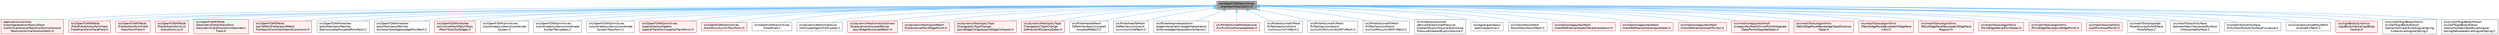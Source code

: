 digraph "src/OpenFOAM/primitives/transform/transform.H"
{
 // LATEX_PDF_SIZE
  bgcolor="transparent";
  edge [fontname=Helvetica,fontsize=10,labelfontname=Helvetica,labelfontsize=10];
  node [fontname=Helvetica,fontsize=10,shape=box,height=0.2,width=0.4];
  Node1 [id="Node000001",label="src/OpenFOAM/primitives\l/transform/transform.H",height=0.2,width=0.4,color="gray40", fillcolor="grey60", style="filled", fontcolor="black",tooltip="3D tensor transformation operations."];
  Node1 -> Node2 [id="edge1_Node000001_Node000002",dir="back",color="steelblue1",style="solid",tooltip=" "];
  Node2 [id="Node000002",label="applications/utilities\l/mesh/generation/foamyMesh\l/conformalVoronoiMesh/conformalVoronoi\lMesh/conformalVoronoiMesh.H",height=0.2,width=0.4,color="red", fillcolor="#FFF0F0", style="filled",URL="$conformalVoronoiMesh_8H.html",tooltip=" "];
  Node1 -> Node17 [id="edge2_Node000001_Node000017",dir="back",color="steelblue1",style="solid",tooltip=" "];
  Node17 [id="Node000017",label="src/OpenFOAM/fields\l/FieldFields/transformField\lField/transformFieldField.H",height=0.2,width=0.4,color="red", fillcolor="#FFF0F0", style="filled",URL="$transformFieldField_8H.html",tooltip="transformFieldField Spatial transformation functions for FieldField."];
  Node1 -> Node20 [id="edge3_Node000001_Node000020",dir="back",color="steelblue1",style="solid",tooltip=" "];
  Node20 [id="Node000020",label="src/OpenFOAM/fields\l/Fields/transformField\l/transformField.H",height=0.2,width=0.4,color="red", fillcolor="#FFF0F0", style="filled",URL="$transformField_8H.html",tooltip="Spatial transformation functions for primitive fields."];
  Node1 -> Node61 [id="edge4_Node000001_Node000061",dir="back",color="steelblue1",style="solid",tooltip=" "];
  Node61 [id="Node000061",label="src/OpenFOAM/fields\l/Fields/transformList\l/transformList.H",height=0.2,width=0.4,color="red", fillcolor="#FFF0F0", style="filled",URL="$transformList_8H.html",tooltip="Spatial transformation functions for list of values and primitive fields."];
  Node1 -> Node499 [id="edge5_Node000001_Node000499",dir="back",color="steelblue1",style="solid",tooltip=" "];
  Node499 [id="Node000499",label="src/OpenFOAM/fields\l/GeometricFields/transform\lGeometricField/transformGeometric\lField.H",height=0.2,width=0.4,color="red", fillcolor="#FFF0F0", style="filled",URL="$transformGeometricField_8H.html",tooltip="Spatial transformation functions for GeometricField."];
  Node1 -> Node501 [id="edge6_Node000001_Node000501",dir="back",color="steelblue1",style="solid",tooltip=" "];
  Node501 [id="Node000501",label="src/OpenFOAM/fields\l/pointPatchFields/pointPatch\lField/pointConstraint/pointConstraint.H",height=0.2,width=0.4,color="red", fillcolor="#FFF0F0", style="filled",URL="$pointConstraint_8H.html",tooltip=" "];
  Node1 -> Node560 [id="edge7_Node000001_Node000560",dir="back",color="steelblue1",style="solid",tooltip=" "];
  Node560 [id="Node000560",label="src/OpenFOAM/meshes\l/polyMesh/polyPatches\l/basic/coupled/coupledPolyPatch.C",height=0.2,width=0.4,color="grey40", fillcolor="white", style="filled",URL="$coupledPolyPatch_8C.html",tooltip=" "];
  Node1 -> Node561 [id="edge8_Node000001_Node000561",dir="back",color="steelblue1",style="solid",tooltip=" "];
  Node561 [id="Node000561",label="src/OpenFOAM/meshes\l/polyMesh/polyPatches\l/constraint/wedge/wedgePolyPatch.C",height=0.2,width=0.4,color="grey40", fillcolor="white", style="filled",URL="$wedgePolyPatch_8C.html",tooltip=" "];
  Node1 -> Node562 [id="edge9_Node000001_Node000562",dir="back",color="steelblue1",style="solid",tooltip=" "];
  Node562 [id="Node000562",label="src/OpenFOAM/meshes\l/primitiveMesh/PatchTools\l/PatchToolsSortEdges.C",height=0.2,width=0.4,color="red", fillcolor="#FFF0F0", style="filled",URL="$PatchToolsSortEdges_8C.html",tooltip=" "];
  Node1 -> Node564 [id="edge10_Node000001_Node000564",dir="back",color="steelblue1",style="solid",tooltip=" "];
  Node564 [id="Node000564",label="src/OpenFOAM/primitives\l/coordinate/systems/coordinate\lSystem.C",height=0.2,width=0.4,color="grey40", fillcolor="white", style="filled",URL="$coordinateSystem_8C.html",tooltip=" "];
  Node1 -> Node565 [id="edge11_Node000001_Node000565",dir="back",color="steelblue1",style="solid",tooltip=" "];
  Node565 [id="Node000565",label="src/OpenFOAM/primitives\l/coordinate/systems/coordinate\lSystemTemplates.C",height=0.2,width=0.4,color="grey40", fillcolor="white", style="filled",URL="$coordinateSystemTemplates_8C.html",tooltip=" "];
  Node1 -> Node566 [id="edge12_Node000001_Node000566",dir="back",color="steelblue1",style="solid",tooltip=" "];
  Node566 [id="Node000566",label="src/OpenFOAM/primitives\l/coordinate/systems/coordinate\lSystemTransform.C",height=0.2,width=0.4,color="grey40", fillcolor="white", style="filled",URL="$coordinateSystemTransform_8C.html",tooltip=" "];
  Node1 -> Node567 [id="edge13_Node000001_Node000567",dir="back",color="steelblue1",style="solid",tooltip=" "];
  Node567 [id="Node000567",label="src/OpenFOAM/primitives\l/spatialVectorAlgebra\l/spatialTransform/spatialTransformI.H",height=0.2,width=0.4,color="red", fillcolor="#FFF0F0", style="filled",URL="$spatialTransformI_8H.html",tooltip=" "];
  Node1 -> Node682 [id="edge14_Node000001_Node000682",dir="back",color="steelblue1",style="solid",tooltip=" "];
  Node682 [id="Node000682",label="src/OpenFOAM/primitives\l/transform/symmTransform.H",height=0.2,width=0.4,color="red", fillcolor="#FFF0F0", style="filled",URL="$symmTransform_8H.html",tooltip="3D symmetric tensor transformation operations."];
  Node1 -> Node690 [id="edge15_Node000001_Node000690",dir="back",color="steelblue1",style="solid",tooltip=" "];
  Node690 [id="Node000690",label="src/OpenFOAM/primitives\l/triad/triad.C",height=0.2,width=0.4,color="grey40", fillcolor="white", style="filled",URL="$triad_8C.html",tooltip=" "];
  Node1 -> Node691 [id="edge16_Node000001_Node000691",dir="back",color="steelblue1",style="solid",tooltip=" "];
  Node691 [id="Node000691",label="src/dynamicMesh/meshCut\l/cellLooper/geomCellLooper.C",height=0.2,width=0.4,color="grey40", fillcolor="white", style="filled",URL="$geomCellLooper_8C.html",tooltip=" "];
  Node1 -> Node692 [id="edge17_Node000001_Node000692",dir="back",color="steelblue1",style="solid",tooltip=" "];
  Node692 [id="Node000692",label="src/dynamicMesh/motionSolvers\l/displacement/layeredSolver\l/pointEdgeStructuredWalkI.H",height=0.2,width=0.4,color="red", fillcolor="#FFF0F0", style="filled",URL="$pointEdgeStructuredWalkI_8H.html",tooltip=" "];
  Node1 -> Node695 [id="edge18_Node000001_Node000695",dir="back",color="steelblue1",style="solid",tooltip=" "];
  Node695 [id="Node000695",label="src/dynamicMesh/pointPatch\lDist/externalPointEdgePointI.H",height=0.2,width=0.4,color="red", fillcolor="#FFF0F0", style="filled",URL="$externalPointEdgePointI_8H.html",tooltip=" "];
  Node1 -> Node699 [id="edge19_Node000001_Node000699",dir="back",color="steelblue1",style="solid",tooltip=" "];
  Node699 [id="Node000699",label="src/dynamicMesh/polyTopo\lChange/polyTopoChange\l/pointEdgeCollapse/pointEdgeCollapseI.H",height=0.2,width=0.4,color="red", fillcolor="#FFF0F0", style="filled",URL="$pointEdgeCollapseI_8H.html",tooltip=" "];
  Node1 -> Node703 [id="edge20_Node000001_Node000703",dir="back",color="steelblue1",style="solid",tooltip=" "];
  Node703 [id="Node000703",label="src/dynamicMesh/polyTopo\lChange/polyTopoChange\l/refinementDistanceDataI.H",height=0.2,width=0.4,color="red", fillcolor="#FFF0F0", style="filled",URL="$refinementDistanceDataI_8H.html",tooltip=" "];
  Node1 -> Node706 [id="edge21_Node000001_Node000706",dir="back",color="steelblue1",style="solid",tooltip=" "];
  Node706 [id="Node000706",label="src/finiteArea/faMesh\l/faPatches/basic/coupled\l/coupledFaPatch.C",height=0.2,width=0.4,color="grey40", fillcolor="white", style="filled",URL="$coupledFaPatch_8C.html",tooltip=" "];
  Node1 -> Node707 [id="edge22_Node000001_Node000707",dir="back",color="steelblue1",style="solid",tooltip=" "];
  Node707 [id="Node000707",label="src/finiteArea/faMesh\l/faPatches/constraint\l/cyclic/cyclicFaPatch.C",height=0.2,width=0.4,color="grey40", fillcolor="white", style="filled",URL="$cyclicFaPatch_8C.html",tooltip=" "];
  Node1 -> Node708 [id="edge23_Node000001_Node000708",dir="back",color="steelblue1",style="solid",tooltip=" "];
  Node708 [id="Node000708",label="src/finiteArea/interpolation\l/edgeInterpolation/edgeInterpolation\lScheme/edgeInterpolationScheme.C",height=0.2,width=0.4,color="grey40", fillcolor="white", style="filled",URL="$edgeInterpolationScheme_8C.html",tooltip=" "];
  Node1 -> Node709 [id="edge24_Node000001_Node000709",dir="back",color="steelblue1",style="solid",tooltip=" "];
  Node709 [id="Node000709",label="src/finiteVolume/finiteVolume\l/fvc/fvcSmooth/sweepDataI.H",height=0.2,width=0.4,color="red", fillcolor="#FFF0F0", style="filled",URL="$sweepDataI_8H.html",tooltip=" "];
  Node1 -> Node712 [id="edge25_Node000001_Node000712",dir="back",color="steelblue1",style="solid",tooltip=" "];
  Node712 [id="Node000712",label="src/finiteVolume/fvMesh\l/fvPatches/constraint\l/cyclic/cyclicFvPatch.C",height=0.2,width=0.4,color="grey40", fillcolor="white", style="filled",URL="$cyclicFvPatch_8C.html",tooltip=" "];
  Node1 -> Node713 [id="edge26_Node000001_Node000713",dir="back",color="steelblue1",style="solid",tooltip=" "];
  Node713 [id="Node000713",label="src/finiteVolume/fvMesh\l/fvPatches/constraint\l/cyclicACMI/cyclicACMIFvPatch.C",height=0.2,width=0.4,color="grey40", fillcolor="white", style="filled",URL="$cyclicACMIFvPatch_8C.html",tooltip=" "];
  Node1 -> Node714 [id="edge27_Node000001_Node000714",dir="back",color="steelblue1",style="solid",tooltip=" "];
  Node714 [id="Node000714",label="src/finiteVolume/fvMesh\l/fvPatches/constraint\l/cyclicAMI/cyclicAMIFvPatch.C",height=0.2,width=0.4,color="grey40", fillcolor="white", style="filled",URL="$cyclicAMIFvPatch_8C.html",tooltip=" "];
  Node1 -> Node715 [id="edge28_Node000001_Node000715",dir="back",color="steelblue1",style="solid",tooltip=" "];
  Node715 [id="Node000715",label="src/fvOptions/sources\l/derived/directionalPressure\lGradientExplicitSource/directional\lPressureGradientExplicitSource.C",height=0.2,width=0.4,color="grey40", fillcolor="white", style="filled",URL="$directionalPressureGradientExplicitSource_8C.html",tooltip=" "];
  Node1 -> Node167 [id="edge29_Node000001_Node000167",dir="back",color="steelblue1",style="solid",tooltip=" "];
  Node167 [id="Node000167",label="src/lagrangian/basic\l/particle/particle.C",height=0.2,width=0.4,color="grey40", fillcolor="white", style="filled",URL="$particle_8C.html",tooltip=" "];
  Node1 -> Node716 [id="edge30_Node000001_Node000716",dir="back",color="steelblue1",style="solid",tooltip=" "];
  Node716 [id="Node000716",label="src/mesh/blockMesh\l/blockMesh/blockMesh.C",height=0.2,width=0.4,color="grey40", fillcolor="white", style="filled",URL="$src_2mesh_2blockMesh_2blockMesh_2blockMesh_8C.html",tooltip=" "];
  Node1 -> Node717 [id="edge31_Node000001_Node000717",dir="back",color="steelblue1",style="solid",tooltip=" "];
  Node717 [id="Node000717",label="src/mesh/snappyHexMesh\l/meshRefinement/patchFaceOrientationI.H",height=0.2,width=0.4,color="red", fillcolor="#FFF0F0", style="filled",URL="$patchFaceOrientationI_8H.html",tooltip=" "];
  Node1 -> Node720 [id="edge32_Node000001_Node000720",dir="back",color="steelblue1",style="solid",tooltip=" "];
  Node720 [id="Node000720",label="src/mesh/snappyHexMesh\l/meshRefinement/transportDataI.H",height=0.2,width=0.4,color="red", fillcolor="#FFF0F0", style="filled",URL="$transportDataI_8H.html",tooltip=" "];
  Node1 -> Node723 [id="edge33_Node000001_Node000723",dir="back",color="steelblue1",style="solid",tooltip=" "];
  Node723 [id="Node000723",label="src/mesh/snappyHexMesh\l/meshRefinement/wallPointsI.H",height=0.2,width=0.4,color="red", fillcolor="#FFF0F0", style="filled",URL="$wallPointsI_8H.html",tooltip=" "];
  Node1 -> Node726 [id="edge34_Node000001_Node000726",dir="back",color="steelblue1",style="solid",tooltip=" "];
  Node726 [id="Node000726",label="src/mesh/snappyHexMesh\l/snappyHexMeshDriver/PointIntegrate\lData/PointIntegrateDataI.H",height=0.2,width=0.4,color="red", fillcolor="#FFF0F0", style="filled",URL="$PointIntegrateDataI_8H.html",tooltip=" "];
  Node1 -> Node728 [id="edge35_Node000001_Node000728",dir="back",color="steelblue1",style="solid",tooltip=" "];
  Node728 [id="Node000728",label="src/meshTools/algorithms\l/PatchEdgeFaceWave/edgeTopoDistance\lDataI.H",height=0.2,width=0.4,color="red", fillcolor="#FFF0F0", style="filled",URL="$edgeTopoDistanceDataI_8H.html",tooltip=" "];
  Node1 -> Node732 [id="edge36_Node000001_Node000732",dir="back",color="steelblue1",style="solid",tooltip=" "];
  Node732 [id="Node000732",label="src/meshTools/algorithms\l/PatchEdgeFaceWave/patchEdgeFace\lInfoI.H",height=0.2,width=0.4,color="red", fillcolor="#FFF0F0", style="filled",URL="$patchEdgeFaceInfoI_8H.html",tooltip=" "];
  Node1 -> Node735 [id="edge37_Node000001_Node000735",dir="back",color="steelblue1",style="solid",tooltip=" "];
  Node735 [id="Node000735",label="src/meshTools/algorithms\l/PatchEdgeFaceWave/patchEdgeFace\lRegionI.H",height=0.2,width=0.4,color="red", fillcolor="#FFF0F0", style="filled",URL="$patchEdgeFaceRegionI_8H.html",tooltip=" "];
  Node1 -> Node738 [id="edge38_Node000001_Node000738",dir="back",color="steelblue1",style="solid",tooltip=" "];
  Node738 [id="Node000738",label="src/meshTools/algorithms\l/PointEdgeWave/PointDataI.H",height=0.2,width=0.4,color="red", fillcolor="#FFF0F0", style="filled",URL="$PointDataI_8H.html",tooltip=" "];
  Node1 -> Node745 [id="edge39_Node000001_Node000745",dir="back",color="steelblue1",style="solid",tooltip=" "];
  Node745 [id="Node000745",label="src/meshTools/algorithms\l/PointEdgeWave/pointEdgePointI.H",height=0.2,width=0.4,color="red", fillcolor="#FFF0F0", style="filled",URL="$pointEdgePointI_8H.html",tooltip=" "];
  Node1 -> Node749 [id="edge40_Node000001_Node000749",dir="back",color="steelblue1",style="solid",tooltip=" "];
  Node749 [id="Node000749",label="src/meshTools/cellDist\l/wallPoint/wallPointI.H",height=0.2,width=0.4,color="red", fillcolor="#FFF0F0", style="filled",URL="$wallPointI_8H.html",tooltip=" "];
  Node1 -> Node353 [id="edge41_Node000001_Node000353",dir="back",color="steelblue1",style="solid",tooltip=" "];
  Node353 [id="Node000353",label="src/meshTools/topoSet\l/faceSources/holeToFace\l/holeToFace.C",height=0.2,width=0.4,color="grey40", fillcolor="white", style="filled",URL="$holeToFace_8C.html",tooltip=" "];
  Node1 -> Node762 [id="edge42_Node000001_Node000762",dir="back",color="steelblue1",style="solid",tooltip=" "];
  Node762 [id="Node000762",label="src/meshTools/triSurface\l/booleanOps/intersectedSurface\l/intersectedSurface.C",height=0.2,width=0.4,color="grey40", fillcolor="white", style="filled",URL="$intersectedSurface_8C.html",tooltip=" "];
  Node1 -> Node763 [id="edge43_Node000001_Node000763",dir="back",color="steelblue1",style="solid",tooltip=" "];
  Node763 [id="Node000763",label="src/meshTools/triSurface\l/triSurfaceTools/triSurfaceCurvature.C",height=0.2,width=0.4,color="grey40", fillcolor="white", style="filled",URL="$triSurfaceCurvature_8C.html",tooltip=" "];
  Node1 -> Node459 [id="edge44_Node000001_Node000459",dir="back",color="steelblue1",style="solid",tooltip=" "];
  Node459 [id="Node000459",label="src/overset/oversetPolyPatch\l/oversetFvPatch.C",height=0.2,width=0.4,color="grey40", fillcolor="white", style="filled",URL="$oversetFvPatch_8C.html",tooltip=" "];
  Node1 -> Node666 [id="edge45_Node000001_Node000666",dir="back",color="steelblue1",style="solid",tooltip=" "];
  Node666 [id="Node000666",label="src/rigidBodyDynamics\l/rigidBodyInertia/rigidBody\lInertiaI.H",height=0.2,width=0.4,color="red", fillcolor="#FFF0F0", style="filled",URL="$rigidBodyInertiaI_8H.html",tooltip=" "];
  Node1 -> Node539 [id="edge46_Node000001_Node000539",dir="back",color="steelblue1",style="solid",tooltip=" "];
  Node539 [id="Node000539",label="src/sixDoFRigidBodyMotion\l/sixDoFRigidBodyMotion\l/restraints/linearAxialAngularSpring\l/linearAxialAngularSpring.C",height=0.2,width=0.4,color="grey40", fillcolor="white", style="filled",URL="$sixDoFRigidBodyMotion_2sixDoFRigidBodyMotion_2restraints_2linearAxialAngularSpring_2linearAxialAngularSpring_8C.html",tooltip=" "];
  Node1 -> Node546 [id="edge47_Node000001_Node000546",dir="back",color="steelblue1",style="solid",tooltip=" "];
  Node546 [id="Node000546",label="src/sixDoFRigidBodyMotion\l/sixDoFRigidBodyMotion\l/restraints/tabulatedAxialAngular\lSpring/tabulatedAxialAngularSpring.C",height=0.2,width=0.4,color="grey40", fillcolor="white", style="filled",URL="$tabulatedAxialAngularSpring_8C.html",tooltip=" "];
}
